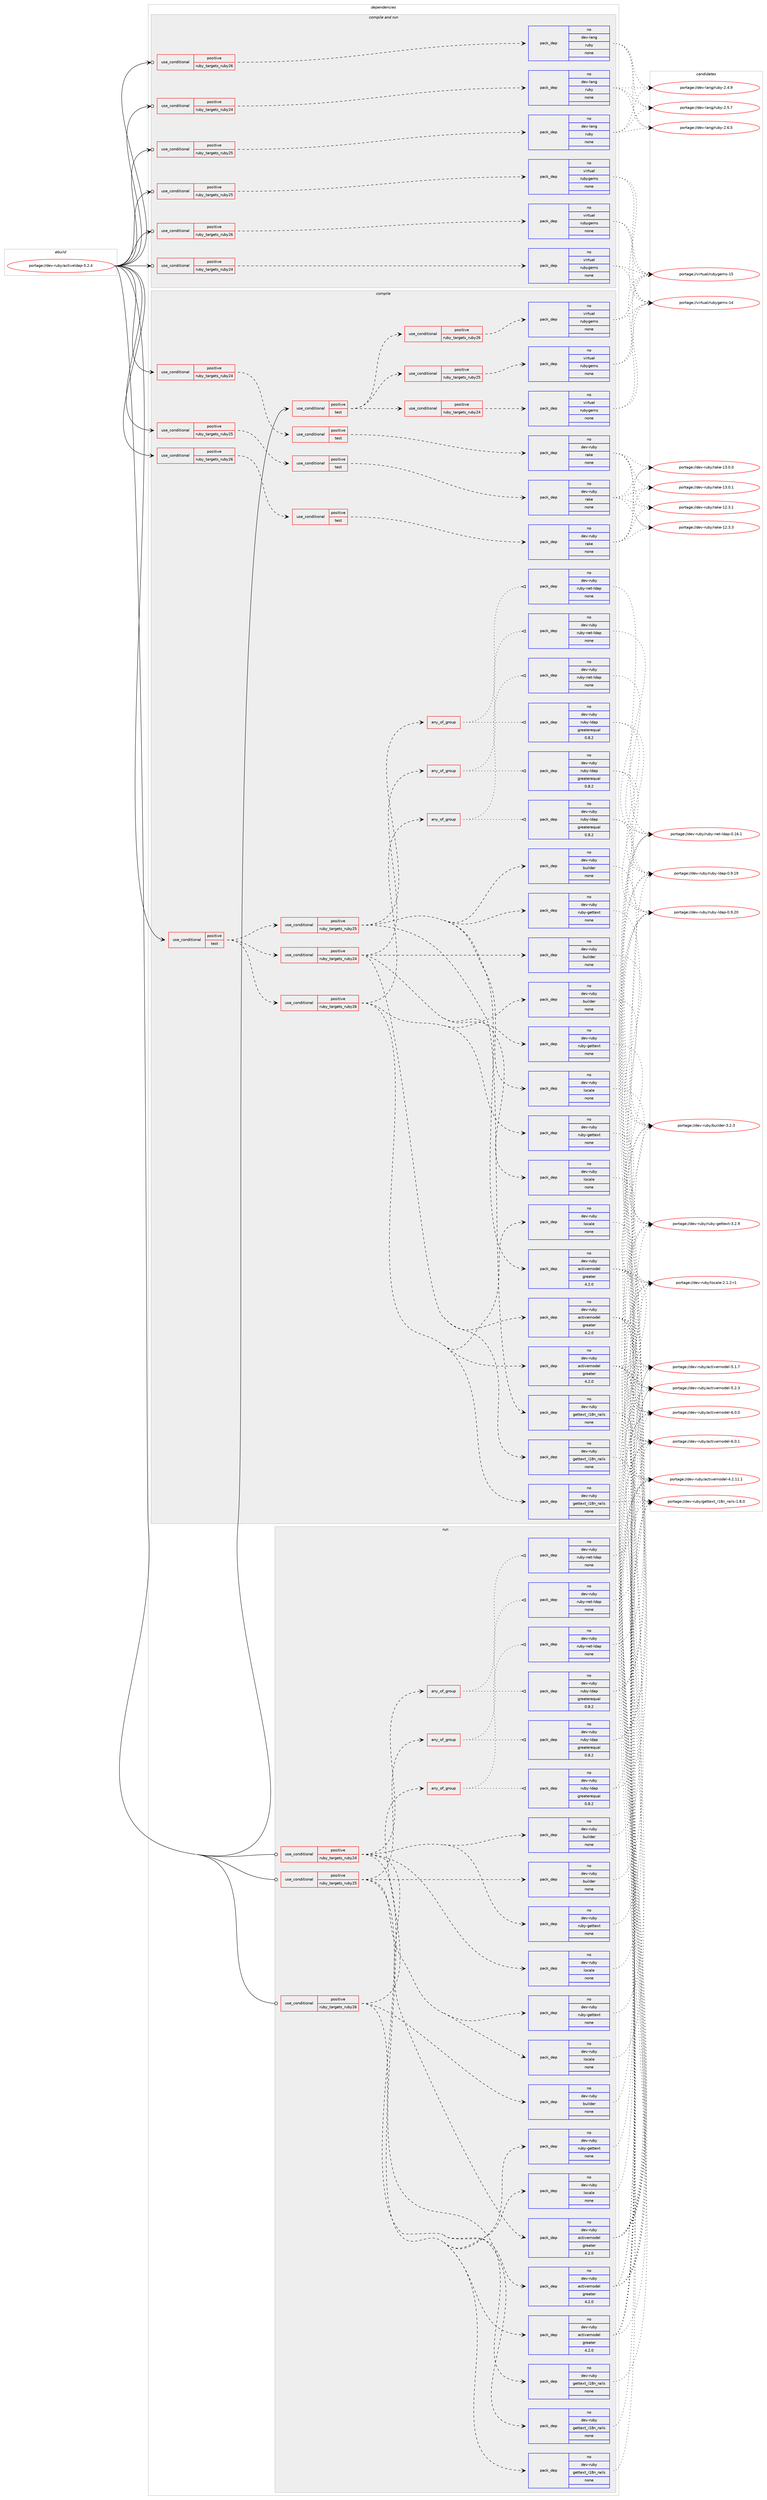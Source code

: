 digraph prolog {

# *************
# Graph options
# *************

newrank=true;
concentrate=true;
compound=true;
graph [rankdir=LR,fontname=Helvetica,fontsize=10,ranksep=1.5];#, ranksep=2.5, nodesep=0.2];
edge  [arrowhead=vee];
node  [fontname=Helvetica,fontsize=10];

# **********
# The ebuild
# **********

subgraph cluster_leftcol {
color=gray;
rank=same;
label=<<i>ebuild</i>>;
id [label="portage://dev-ruby/activeldap-5.2.4", color=red, width=4, href="../dev-ruby/activeldap-5.2.4.svg"];
}

# ****************
# The dependencies
# ****************

subgraph cluster_midcol {
color=gray;
label=<<i>dependencies</i>>;
subgraph cluster_compile {
fillcolor="#eeeeee";
style=filled;
label=<<i>compile</i>>;
subgraph cond46429 {
dependency209806 [label=<<TABLE BORDER="0" CELLBORDER="1" CELLSPACING="0" CELLPADDING="4"><TR><TD ROWSPAN="3" CELLPADDING="10">use_conditional</TD></TR><TR><TD>positive</TD></TR><TR><TD>ruby_targets_ruby24</TD></TR></TABLE>>, shape=none, color=red];
subgraph cond46430 {
dependency209807 [label=<<TABLE BORDER="0" CELLBORDER="1" CELLSPACING="0" CELLPADDING="4"><TR><TD ROWSPAN="3" CELLPADDING="10">use_conditional</TD></TR><TR><TD>positive</TD></TR><TR><TD>test</TD></TR></TABLE>>, shape=none, color=red];
subgraph pack159947 {
dependency209808 [label=<<TABLE BORDER="0" CELLBORDER="1" CELLSPACING="0" CELLPADDING="4" WIDTH="220"><TR><TD ROWSPAN="6" CELLPADDING="30">pack_dep</TD></TR><TR><TD WIDTH="110">no</TD></TR><TR><TD>dev-ruby</TD></TR><TR><TD>rake</TD></TR><TR><TD>none</TD></TR><TR><TD></TD></TR></TABLE>>, shape=none, color=blue];
}
dependency209807:e -> dependency209808:w [weight=20,style="dashed",arrowhead="vee"];
}
dependency209806:e -> dependency209807:w [weight=20,style="dashed",arrowhead="vee"];
}
id:e -> dependency209806:w [weight=20,style="solid",arrowhead="vee"];
subgraph cond46431 {
dependency209809 [label=<<TABLE BORDER="0" CELLBORDER="1" CELLSPACING="0" CELLPADDING="4"><TR><TD ROWSPAN="3" CELLPADDING="10">use_conditional</TD></TR><TR><TD>positive</TD></TR><TR><TD>ruby_targets_ruby25</TD></TR></TABLE>>, shape=none, color=red];
subgraph cond46432 {
dependency209810 [label=<<TABLE BORDER="0" CELLBORDER="1" CELLSPACING="0" CELLPADDING="4"><TR><TD ROWSPAN="3" CELLPADDING="10">use_conditional</TD></TR><TR><TD>positive</TD></TR><TR><TD>test</TD></TR></TABLE>>, shape=none, color=red];
subgraph pack159948 {
dependency209811 [label=<<TABLE BORDER="0" CELLBORDER="1" CELLSPACING="0" CELLPADDING="4" WIDTH="220"><TR><TD ROWSPAN="6" CELLPADDING="30">pack_dep</TD></TR><TR><TD WIDTH="110">no</TD></TR><TR><TD>dev-ruby</TD></TR><TR><TD>rake</TD></TR><TR><TD>none</TD></TR><TR><TD></TD></TR></TABLE>>, shape=none, color=blue];
}
dependency209810:e -> dependency209811:w [weight=20,style="dashed",arrowhead="vee"];
}
dependency209809:e -> dependency209810:w [weight=20,style="dashed",arrowhead="vee"];
}
id:e -> dependency209809:w [weight=20,style="solid",arrowhead="vee"];
subgraph cond46433 {
dependency209812 [label=<<TABLE BORDER="0" CELLBORDER="1" CELLSPACING="0" CELLPADDING="4"><TR><TD ROWSPAN="3" CELLPADDING="10">use_conditional</TD></TR><TR><TD>positive</TD></TR><TR><TD>ruby_targets_ruby26</TD></TR></TABLE>>, shape=none, color=red];
subgraph cond46434 {
dependency209813 [label=<<TABLE BORDER="0" CELLBORDER="1" CELLSPACING="0" CELLPADDING="4"><TR><TD ROWSPAN="3" CELLPADDING="10">use_conditional</TD></TR><TR><TD>positive</TD></TR><TR><TD>test</TD></TR></TABLE>>, shape=none, color=red];
subgraph pack159949 {
dependency209814 [label=<<TABLE BORDER="0" CELLBORDER="1" CELLSPACING="0" CELLPADDING="4" WIDTH="220"><TR><TD ROWSPAN="6" CELLPADDING="30">pack_dep</TD></TR><TR><TD WIDTH="110">no</TD></TR><TR><TD>dev-ruby</TD></TR><TR><TD>rake</TD></TR><TR><TD>none</TD></TR><TR><TD></TD></TR></TABLE>>, shape=none, color=blue];
}
dependency209813:e -> dependency209814:w [weight=20,style="dashed",arrowhead="vee"];
}
dependency209812:e -> dependency209813:w [weight=20,style="dashed",arrowhead="vee"];
}
id:e -> dependency209812:w [weight=20,style="solid",arrowhead="vee"];
subgraph cond46435 {
dependency209815 [label=<<TABLE BORDER="0" CELLBORDER="1" CELLSPACING="0" CELLPADDING="4"><TR><TD ROWSPAN="3" CELLPADDING="10">use_conditional</TD></TR><TR><TD>positive</TD></TR><TR><TD>test</TD></TR></TABLE>>, shape=none, color=red];
subgraph cond46436 {
dependency209816 [label=<<TABLE BORDER="0" CELLBORDER="1" CELLSPACING="0" CELLPADDING="4"><TR><TD ROWSPAN="3" CELLPADDING="10">use_conditional</TD></TR><TR><TD>positive</TD></TR><TR><TD>ruby_targets_ruby24</TD></TR></TABLE>>, shape=none, color=red];
subgraph pack159950 {
dependency209817 [label=<<TABLE BORDER="0" CELLBORDER="1" CELLSPACING="0" CELLPADDING="4" WIDTH="220"><TR><TD ROWSPAN="6" CELLPADDING="30">pack_dep</TD></TR><TR><TD WIDTH="110">no</TD></TR><TR><TD>dev-ruby</TD></TR><TR><TD>activemodel</TD></TR><TR><TD>greater</TD></TR><TR><TD>4.2.0</TD></TR></TABLE>>, shape=none, color=blue];
}
dependency209816:e -> dependency209817:w [weight=20,style="dashed",arrowhead="vee"];
subgraph pack159951 {
dependency209818 [label=<<TABLE BORDER="0" CELLBORDER="1" CELLSPACING="0" CELLPADDING="4" WIDTH="220"><TR><TD ROWSPAN="6" CELLPADDING="30">pack_dep</TD></TR><TR><TD WIDTH="110">no</TD></TR><TR><TD>dev-ruby</TD></TR><TR><TD>builder</TD></TR><TR><TD>none</TD></TR><TR><TD></TD></TR></TABLE>>, shape=none, color=blue];
}
dependency209816:e -> dependency209818:w [weight=20,style="dashed",arrowhead="vee"];
subgraph pack159952 {
dependency209819 [label=<<TABLE BORDER="0" CELLBORDER="1" CELLSPACING="0" CELLPADDING="4" WIDTH="220"><TR><TD ROWSPAN="6" CELLPADDING="30">pack_dep</TD></TR><TR><TD WIDTH="110">no</TD></TR><TR><TD>dev-ruby</TD></TR><TR><TD>locale</TD></TR><TR><TD>none</TD></TR><TR><TD></TD></TR></TABLE>>, shape=none, color=blue];
}
dependency209816:e -> dependency209819:w [weight=20,style="dashed",arrowhead="vee"];
subgraph pack159953 {
dependency209820 [label=<<TABLE BORDER="0" CELLBORDER="1" CELLSPACING="0" CELLPADDING="4" WIDTH="220"><TR><TD ROWSPAN="6" CELLPADDING="30">pack_dep</TD></TR><TR><TD WIDTH="110">no</TD></TR><TR><TD>dev-ruby</TD></TR><TR><TD>ruby-gettext</TD></TR><TR><TD>none</TD></TR><TR><TD></TD></TR></TABLE>>, shape=none, color=blue];
}
dependency209816:e -> dependency209820:w [weight=20,style="dashed",arrowhead="vee"];
subgraph pack159954 {
dependency209821 [label=<<TABLE BORDER="0" CELLBORDER="1" CELLSPACING="0" CELLPADDING="4" WIDTH="220"><TR><TD ROWSPAN="6" CELLPADDING="30">pack_dep</TD></TR><TR><TD WIDTH="110">no</TD></TR><TR><TD>dev-ruby</TD></TR><TR><TD>gettext_i18n_rails</TD></TR><TR><TD>none</TD></TR><TR><TD></TD></TR></TABLE>>, shape=none, color=blue];
}
dependency209816:e -> dependency209821:w [weight=20,style="dashed",arrowhead="vee"];
subgraph any3357 {
dependency209822 [label=<<TABLE BORDER="0" CELLBORDER="1" CELLSPACING="0" CELLPADDING="4"><TR><TD CELLPADDING="10">any_of_group</TD></TR></TABLE>>, shape=none, color=red];subgraph pack159955 {
dependency209823 [label=<<TABLE BORDER="0" CELLBORDER="1" CELLSPACING="0" CELLPADDING="4" WIDTH="220"><TR><TD ROWSPAN="6" CELLPADDING="30">pack_dep</TD></TR><TR><TD WIDTH="110">no</TD></TR><TR><TD>dev-ruby</TD></TR><TR><TD>ruby-net-ldap</TD></TR><TR><TD>none</TD></TR><TR><TD></TD></TR></TABLE>>, shape=none, color=blue];
}
dependency209822:e -> dependency209823:w [weight=20,style="dotted",arrowhead="oinv"];
subgraph pack159956 {
dependency209824 [label=<<TABLE BORDER="0" CELLBORDER="1" CELLSPACING="0" CELLPADDING="4" WIDTH="220"><TR><TD ROWSPAN="6" CELLPADDING="30">pack_dep</TD></TR><TR><TD WIDTH="110">no</TD></TR><TR><TD>dev-ruby</TD></TR><TR><TD>ruby-ldap</TD></TR><TR><TD>greaterequal</TD></TR><TR><TD>0.8.2</TD></TR></TABLE>>, shape=none, color=blue];
}
dependency209822:e -> dependency209824:w [weight=20,style="dotted",arrowhead="oinv"];
}
dependency209816:e -> dependency209822:w [weight=20,style="dashed",arrowhead="vee"];
}
dependency209815:e -> dependency209816:w [weight=20,style="dashed",arrowhead="vee"];
subgraph cond46437 {
dependency209825 [label=<<TABLE BORDER="0" CELLBORDER="1" CELLSPACING="0" CELLPADDING="4"><TR><TD ROWSPAN="3" CELLPADDING="10">use_conditional</TD></TR><TR><TD>positive</TD></TR><TR><TD>ruby_targets_ruby25</TD></TR></TABLE>>, shape=none, color=red];
subgraph pack159957 {
dependency209826 [label=<<TABLE BORDER="0" CELLBORDER="1" CELLSPACING="0" CELLPADDING="4" WIDTH="220"><TR><TD ROWSPAN="6" CELLPADDING="30">pack_dep</TD></TR><TR><TD WIDTH="110">no</TD></TR><TR><TD>dev-ruby</TD></TR><TR><TD>activemodel</TD></TR><TR><TD>greater</TD></TR><TR><TD>4.2.0</TD></TR></TABLE>>, shape=none, color=blue];
}
dependency209825:e -> dependency209826:w [weight=20,style="dashed",arrowhead="vee"];
subgraph pack159958 {
dependency209827 [label=<<TABLE BORDER="0" CELLBORDER="1" CELLSPACING="0" CELLPADDING="4" WIDTH="220"><TR><TD ROWSPAN="6" CELLPADDING="30">pack_dep</TD></TR><TR><TD WIDTH="110">no</TD></TR><TR><TD>dev-ruby</TD></TR><TR><TD>builder</TD></TR><TR><TD>none</TD></TR><TR><TD></TD></TR></TABLE>>, shape=none, color=blue];
}
dependency209825:e -> dependency209827:w [weight=20,style="dashed",arrowhead="vee"];
subgraph pack159959 {
dependency209828 [label=<<TABLE BORDER="0" CELLBORDER="1" CELLSPACING="0" CELLPADDING="4" WIDTH="220"><TR><TD ROWSPAN="6" CELLPADDING="30">pack_dep</TD></TR><TR><TD WIDTH="110">no</TD></TR><TR><TD>dev-ruby</TD></TR><TR><TD>locale</TD></TR><TR><TD>none</TD></TR><TR><TD></TD></TR></TABLE>>, shape=none, color=blue];
}
dependency209825:e -> dependency209828:w [weight=20,style="dashed",arrowhead="vee"];
subgraph pack159960 {
dependency209829 [label=<<TABLE BORDER="0" CELLBORDER="1" CELLSPACING="0" CELLPADDING="4" WIDTH="220"><TR><TD ROWSPAN="6" CELLPADDING="30">pack_dep</TD></TR><TR><TD WIDTH="110">no</TD></TR><TR><TD>dev-ruby</TD></TR><TR><TD>ruby-gettext</TD></TR><TR><TD>none</TD></TR><TR><TD></TD></TR></TABLE>>, shape=none, color=blue];
}
dependency209825:e -> dependency209829:w [weight=20,style="dashed",arrowhead="vee"];
subgraph pack159961 {
dependency209830 [label=<<TABLE BORDER="0" CELLBORDER="1" CELLSPACING="0" CELLPADDING="4" WIDTH="220"><TR><TD ROWSPAN="6" CELLPADDING="30">pack_dep</TD></TR><TR><TD WIDTH="110">no</TD></TR><TR><TD>dev-ruby</TD></TR><TR><TD>gettext_i18n_rails</TD></TR><TR><TD>none</TD></TR><TR><TD></TD></TR></TABLE>>, shape=none, color=blue];
}
dependency209825:e -> dependency209830:w [weight=20,style="dashed",arrowhead="vee"];
subgraph any3358 {
dependency209831 [label=<<TABLE BORDER="0" CELLBORDER="1" CELLSPACING="0" CELLPADDING="4"><TR><TD CELLPADDING="10">any_of_group</TD></TR></TABLE>>, shape=none, color=red];subgraph pack159962 {
dependency209832 [label=<<TABLE BORDER="0" CELLBORDER="1" CELLSPACING="0" CELLPADDING="4" WIDTH="220"><TR><TD ROWSPAN="6" CELLPADDING="30">pack_dep</TD></TR><TR><TD WIDTH="110">no</TD></TR><TR><TD>dev-ruby</TD></TR><TR><TD>ruby-net-ldap</TD></TR><TR><TD>none</TD></TR><TR><TD></TD></TR></TABLE>>, shape=none, color=blue];
}
dependency209831:e -> dependency209832:w [weight=20,style="dotted",arrowhead="oinv"];
subgraph pack159963 {
dependency209833 [label=<<TABLE BORDER="0" CELLBORDER="1" CELLSPACING="0" CELLPADDING="4" WIDTH="220"><TR><TD ROWSPAN="6" CELLPADDING="30">pack_dep</TD></TR><TR><TD WIDTH="110">no</TD></TR><TR><TD>dev-ruby</TD></TR><TR><TD>ruby-ldap</TD></TR><TR><TD>greaterequal</TD></TR><TR><TD>0.8.2</TD></TR></TABLE>>, shape=none, color=blue];
}
dependency209831:e -> dependency209833:w [weight=20,style="dotted",arrowhead="oinv"];
}
dependency209825:e -> dependency209831:w [weight=20,style="dashed",arrowhead="vee"];
}
dependency209815:e -> dependency209825:w [weight=20,style="dashed",arrowhead="vee"];
subgraph cond46438 {
dependency209834 [label=<<TABLE BORDER="0" CELLBORDER="1" CELLSPACING="0" CELLPADDING="4"><TR><TD ROWSPAN="3" CELLPADDING="10">use_conditional</TD></TR><TR><TD>positive</TD></TR><TR><TD>ruby_targets_ruby26</TD></TR></TABLE>>, shape=none, color=red];
subgraph pack159964 {
dependency209835 [label=<<TABLE BORDER="0" CELLBORDER="1" CELLSPACING="0" CELLPADDING="4" WIDTH="220"><TR><TD ROWSPAN="6" CELLPADDING="30">pack_dep</TD></TR><TR><TD WIDTH="110">no</TD></TR><TR><TD>dev-ruby</TD></TR><TR><TD>activemodel</TD></TR><TR><TD>greater</TD></TR><TR><TD>4.2.0</TD></TR></TABLE>>, shape=none, color=blue];
}
dependency209834:e -> dependency209835:w [weight=20,style="dashed",arrowhead="vee"];
subgraph pack159965 {
dependency209836 [label=<<TABLE BORDER="0" CELLBORDER="1" CELLSPACING="0" CELLPADDING="4" WIDTH="220"><TR><TD ROWSPAN="6" CELLPADDING="30">pack_dep</TD></TR><TR><TD WIDTH="110">no</TD></TR><TR><TD>dev-ruby</TD></TR><TR><TD>builder</TD></TR><TR><TD>none</TD></TR><TR><TD></TD></TR></TABLE>>, shape=none, color=blue];
}
dependency209834:e -> dependency209836:w [weight=20,style="dashed",arrowhead="vee"];
subgraph pack159966 {
dependency209837 [label=<<TABLE BORDER="0" CELLBORDER="1" CELLSPACING="0" CELLPADDING="4" WIDTH="220"><TR><TD ROWSPAN="6" CELLPADDING="30">pack_dep</TD></TR><TR><TD WIDTH="110">no</TD></TR><TR><TD>dev-ruby</TD></TR><TR><TD>locale</TD></TR><TR><TD>none</TD></TR><TR><TD></TD></TR></TABLE>>, shape=none, color=blue];
}
dependency209834:e -> dependency209837:w [weight=20,style="dashed",arrowhead="vee"];
subgraph pack159967 {
dependency209838 [label=<<TABLE BORDER="0" CELLBORDER="1" CELLSPACING="0" CELLPADDING="4" WIDTH="220"><TR><TD ROWSPAN="6" CELLPADDING="30">pack_dep</TD></TR><TR><TD WIDTH="110">no</TD></TR><TR><TD>dev-ruby</TD></TR><TR><TD>ruby-gettext</TD></TR><TR><TD>none</TD></TR><TR><TD></TD></TR></TABLE>>, shape=none, color=blue];
}
dependency209834:e -> dependency209838:w [weight=20,style="dashed",arrowhead="vee"];
subgraph pack159968 {
dependency209839 [label=<<TABLE BORDER="0" CELLBORDER="1" CELLSPACING="0" CELLPADDING="4" WIDTH="220"><TR><TD ROWSPAN="6" CELLPADDING="30">pack_dep</TD></TR><TR><TD WIDTH="110">no</TD></TR><TR><TD>dev-ruby</TD></TR><TR><TD>gettext_i18n_rails</TD></TR><TR><TD>none</TD></TR><TR><TD></TD></TR></TABLE>>, shape=none, color=blue];
}
dependency209834:e -> dependency209839:w [weight=20,style="dashed",arrowhead="vee"];
subgraph any3359 {
dependency209840 [label=<<TABLE BORDER="0" CELLBORDER="1" CELLSPACING="0" CELLPADDING="4"><TR><TD CELLPADDING="10">any_of_group</TD></TR></TABLE>>, shape=none, color=red];subgraph pack159969 {
dependency209841 [label=<<TABLE BORDER="0" CELLBORDER="1" CELLSPACING="0" CELLPADDING="4" WIDTH="220"><TR><TD ROWSPAN="6" CELLPADDING="30">pack_dep</TD></TR><TR><TD WIDTH="110">no</TD></TR><TR><TD>dev-ruby</TD></TR><TR><TD>ruby-net-ldap</TD></TR><TR><TD>none</TD></TR><TR><TD></TD></TR></TABLE>>, shape=none, color=blue];
}
dependency209840:e -> dependency209841:w [weight=20,style="dotted",arrowhead="oinv"];
subgraph pack159970 {
dependency209842 [label=<<TABLE BORDER="0" CELLBORDER="1" CELLSPACING="0" CELLPADDING="4" WIDTH="220"><TR><TD ROWSPAN="6" CELLPADDING="30">pack_dep</TD></TR><TR><TD WIDTH="110">no</TD></TR><TR><TD>dev-ruby</TD></TR><TR><TD>ruby-ldap</TD></TR><TR><TD>greaterequal</TD></TR><TR><TD>0.8.2</TD></TR></TABLE>>, shape=none, color=blue];
}
dependency209840:e -> dependency209842:w [weight=20,style="dotted",arrowhead="oinv"];
}
dependency209834:e -> dependency209840:w [weight=20,style="dashed",arrowhead="vee"];
}
dependency209815:e -> dependency209834:w [weight=20,style="dashed",arrowhead="vee"];
}
id:e -> dependency209815:w [weight=20,style="solid",arrowhead="vee"];
subgraph cond46439 {
dependency209843 [label=<<TABLE BORDER="0" CELLBORDER="1" CELLSPACING="0" CELLPADDING="4"><TR><TD ROWSPAN="3" CELLPADDING="10">use_conditional</TD></TR><TR><TD>positive</TD></TR><TR><TD>test</TD></TR></TABLE>>, shape=none, color=red];
subgraph cond46440 {
dependency209844 [label=<<TABLE BORDER="0" CELLBORDER="1" CELLSPACING="0" CELLPADDING="4"><TR><TD ROWSPAN="3" CELLPADDING="10">use_conditional</TD></TR><TR><TD>positive</TD></TR><TR><TD>ruby_targets_ruby24</TD></TR></TABLE>>, shape=none, color=red];
subgraph pack159971 {
dependency209845 [label=<<TABLE BORDER="0" CELLBORDER="1" CELLSPACING="0" CELLPADDING="4" WIDTH="220"><TR><TD ROWSPAN="6" CELLPADDING="30">pack_dep</TD></TR><TR><TD WIDTH="110">no</TD></TR><TR><TD>virtual</TD></TR><TR><TD>rubygems</TD></TR><TR><TD>none</TD></TR><TR><TD></TD></TR></TABLE>>, shape=none, color=blue];
}
dependency209844:e -> dependency209845:w [weight=20,style="dashed",arrowhead="vee"];
}
dependency209843:e -> dependency209844:w [weight=20,style="dashed",arrowhead="vee"];
subgraph cond46441 {
dependency209846 [label=<<TABLE BORDER="0" CELLBORDER="1" CELLSPACING="0" CELLPADDING="4"><TR><TD ROWSPAN="3" CELLPADDING="10">use_conditional</TD></TR><TR><TD>positive</TD></TR><TR><TD>ruby_targets_ruby25</TD></TR></TABLE>>, shape=none, color=red];
subgraph pack159972 {
dependency209847 [label=<<TABLE BORDER="0" CELLBORDER="1" CELLSPACING="0" CELLPADDING="4" WIDTH="220"><TR><TD ROWSPAN="6" CELLPADDING="30">pack_dep</TD></TR><TR><TD WIDTH="110">no</TD></TR><TR><TD>virtual</TD></TR><TR><TD>rubygems</TD></TR><TR><TD>none</TD></TR><TR><TD></TD></TR></TABLE>>, shape=none, color=blue];
}
dependency209846:e -> dependency209847:w [weight=20,style="dashed",arrowhead="vee"];
}
dependency209843:e -> dependency209846:w [weight=20,style="dashed",arrowhead="vee"];
subgraph cond46442 {
dependency209848 [label=<<TABLE BORDER="0" CELLBORDER="1" CELLSPACING="0" CELLPADDING="4"><TR><TD ROWSPAN="3" CELLPADDING="10">use_conditional</TD></TR><TR><TD>positive</TD></TR><TR><TD>ruby_targets_ruby26</TD></TR></TABLE>>, shape=none, color=red];
subgraph pack159973 {
dependency209849 [label=<<TABLE BORDER="0" CELLBORDER="1" CELLSPACING="0" CELLPADDING="4" WIDTH="220"><TR><TD ROWSPAN="6" CELLPADDING="30">pack_dep</TD></TR><TR><TD WIDTH="110">no</TD></TR><TR><TD>virtual</TD></TR><TR><TD>rubygems</TD></TR><TR><TD>none</TD></TR><TR><TD></TD></TR></TABLE>>, shape=none, color=blue];
}
dependency209848:e -> dependency209849:w [weight=20,style="dashed",arrowhead="vee"];
}
dependency209843:e -> dependency209848:w [weight=20,style="dashed",arrowhead="vee"];
}
id:e -> dependency209843:w [weight=20,style="solid",arrowhead="vee"];
}
subgraph cluster_compileandrun {
fillcolor="#eeeeee";
style=filled;
label=<<i>compile and run</i>>;
subgraph cond46443 {
dependency209850 [label=<<TABLE BORDER="0" CELLBORDER="1" CELLSPACING="0" CELLPADDING="4"><TR><TD ROWSPAN="3" CELLPADDING="10">use_conditional</TD></TR><TR><TD>positive</TD></TR><TR><TD>ruby_targets_ruby24</TD></TR></TABLE>>, shape=none, color=red];
subgraph pack159974 {
dependency209851 [label=<<TABLE BORDER="0" CELLBORDER="1" CELLSPACING="0" CELLPADDING="4" WIDTH="220"><TR><TD ROWSPAN="6" CELLPADDING="30">pack_dep</TD></TR><TR><TD WIDTH="110">no</TD></TR><TR><TD>dev-lang</TD></TR><TR><TD>ruby</TD></TR><TR><TD>none</TD></TR><TR><TD></TD></TR></TABLE>>, shape=none, color=blue];
}
dependency209850:e -> dependency209851:w [weight=20,style="dashed",arrowhead="vee"];
}
id:e -> dependency209850:w [weight=20,style="solid",arrowhead="odotvee"];
subgraph cond46444 {
dependency209852 [label=<<TABLE BORDER="0" CELLBORDER="1" CELLSPACING="0" CELLPADDING="4"><TR><TD ROWSPAN="3" CELLPADDING="10">use_conditional</TD></TR><TR><TD>positive</TD></TR><TR><TD>ruby_targets_ruby24</TD></TR></TABLE>>, shape=none, color=red];
subgraph pack159975 {
dependency209853 [label=<<TABLE BORDER="0" CELLBORDER="1" CELLSPACING="0" CELLPADDING="4" WIDTH="220"><TR><TD ROWSPAN="6" CELLPADDING="30">pack_dep</TD></TR><TR><TD WIDTH="110">no</TD></TR><TR><TD>virtual</TD></TR><TR><TD>rubygems</TD></TR><TR><TD>none</TD></TR><TR><TD></TD></TR></TABLE>>, shape=none, color=blue];
}
dependency209852:e -> dependency209853:w [weight=20,style="dashed",arrowhead="vee"];
}
id:e -> dependency209852:w [weight=20,style="solid",arrowhead="odotvee"];
subgraph cond46445 {
dependency209854 [label=<<TABLE BORDER="0" CELLBORDER="1" CELLSPACING="0" CELLPADDING="4"><TR><TD ROWSPAN="3" CELLPADDING="10">use_conditional</TD></TR><TR><TD>positive</TD></TR><TR><TD>ruby_targets_ruby25</TD></TR></TABLE>>, shape=none, color=red];
subgraph pack159976 {
dependency209855 [label=<<TABLE BORDER="0" CELLBORDER="1" CELLSPACING="0" CELLPADDING="4" WIDTH="220"><TR><TD ROWSPAN="6" CELLPADDING="30">pack_dep</TD></TR><TR><TD WIDTH="110">no</TD></TR><TR><TD>dev-lang</TD></TR><TR><TD>ruby</TD></TR><TR><TD>none</TD></TR><TR><TD></TD></TR></TABLE>>, shape=none, color=blue];
}
dependency209854:e -> dependency209855:w [weight=20,style="dashed",arrowhead="vee"];
}
id:e -> dependency209854:w [weight=20,style="solid",arrowhead="odotvee"];
subgraph cond46446 {
dependency209856 [label=<<TABLE BORDER="0" CELLBORDER="1" CELLSPACING="0" CELLPADDING="4"><TR><TD ROWSPAN="3" CELLPADDING="10">use_conditional</TD></TR><TR><TD>positive</TD></TR><TR><TD>ruby_targets_ruby25</TD></TR></TABLE>>, shape=none, color=red];
subgraph pack159977 {
dependency209857 [label=<<TABLE BORDER="0" CELLBORDER="1" CELLSPACING="0" CELLPADDING="4" WIDTH="220"><TR><TD ROWSPAN="6" CELLPADDING="30">pack_dep</TD></TR><TR><TD WIDTH="110">no</TD></TR><TR><TD>virtual</TD></TR><TR><TD>rubygems</TD></TR><TR><TD>none</TD></TR><TR><TD></TD></TR></TABLE>>, shape=none, color=blue];
}
dependency209856:e -> dependency209857:w [weight=20,style="dashed",arrowhead="vee"];
}
id:e -> dependency209856:w [weight=20,style="solid",arrowhead="odotvee"];
subgraph cond46447 {
dependency209858 [label=<<TABLE BORDER="0" CELLBORDER="1" CELLSPACING="0" CELLPADDING="4"><TR><TD ROWSPAN="3" CELLPADDING="10">use_conditional</TD></TR><TR><TD>positive</TD></TR><TR><TD>ruby_targets_ruby26</TD></TR></TABLE>>, shape=none, color=red];
subgraph pack159978 {
dependency209859 [label=<<TABLE BORDER="0" CELLBORDER="1" CELLSPACING="0" CELLPADDING="4" WIDTH="220"><TR><TD ROWSPAN="6" CELLPADDING="30">pack_dep</TD></TR><TR><TD WIDTH="110">no</TD></TR><TR><TD>dev-lang</TD></TR><TR><TD>ruby</TD></TR><TR><TD>none</TD></TR><TR><TD></TD></TR></TABLE>>, shape=none, color=blue];
}
dependency209858:e -> dependency209859:w [weight=20,style="dashed",arrowhead="vee"];
}
id:e -> dependency209858:w [weight=20,style="solid",arrowhead="odotvee"];
subgraph cond46448 {
dependency209860 [label=<<TABLE BORDER="0" CELLBORDER="1" CELLSPACING="0" CELLPADDING="4"><TR><TD ROWSPAN="3" CELLPADDING="10">use_conditional</TD></TR><TR><TD>positive</TD></TR><TR><TD>ruby_targets_ruby26</TD></TR></TABLE>>, shape=none, color=red];
subgraph pack159979 {
dependency209861 [label=<<TABLE BORDER="0" CELLBORDER="1" CELLSPACING="0" CELLPADDING="4" WIDTH="220"><TR><TD ROWSPAN="6" CELLPADDING="30">pack_dep</TD></TR><TR><TD WIDTH="110">no</TD></TR><TR><TD>virtual</TD></TR><TR><TD>rubygems</TD></TR><TR><TD>none</TD></TR><TR><TD></TD></TR></TABLE>>, shape=none, color=blue];
}
dependency209860:e -> dependency209861:w [weight=20,style="dashed",arrowhead="vee"];
}
id:e -> dependency209860:w [weight=20,style="solid",arrowhead="odotvee"];
}
subgraph cluster_run {
fillcolor="#eeeeee";
style=filled;
label=<<i>run</i>>;
subgraph cond46449 {
dependency209862 [label=<<TABLE BORDER="0" CELLBORDER="1" CELLSPACING="0" CELLPADDING="4"><TR><TD ROWSPAN="3" CELLPADDING="10">use_conditional</TD></TR><TR><TD>positive</TD></TR><TR><TD>ruby_targets_ruby24</TD></TR></TABLE>>, shape=none, color=red];
subgraph pack159980 {
dependency209863 [label=<<TABLE BORDER="0" CELLBORDER="1" CELLSPACING="0" CELLPADDING="4" WIDTH="220"><TR><TD ROWSPAN="6" CELLPADDING="30">pack_dep</TD></TR><TR><TD WIDTH="110">no</TD></TR><TR><TD>dev-ruby</TD></TR><TR><TD>activemodel</TD></TR><TR><TD>greater</TD></TR><TR><TD>4.2.0</TD></TR></TABLE>>, shape=none, color=blue];
}
dependency209862:e -> dependency209863:w [weight=20,style="dashed",arrowhead="vee"];
subgraph pack159981 {
dependency209864 [label=<<TABLE BORDER="0" CELLBORDER="1" CELLSPACING="0" CELLPADDING="4" WIDTH="220"><TR><TD ROWSPAN="6" CELLPADDING="30">pack_dep</TD></TR><TR><TD WIDTH="110">no</TD></TR><TR><TD>dev-ruby</TD></TR><TR><TD>builder</TD></TR><TR><TD>none</TD></TR><TR><TD></TD></TR></TABLE>>, shape=none, color=blue];
}
dependency209862:e -> dependency209864:w [weight=20,style="dashed",arrowhead="vee"];
subgraph pack159982 {
dependency209865 [label=<<TABLE BORDER="0" CELLBORDER="1" CELLSPACING="0" CELLPADDING="4" WIDTH="220"><TR><TD ROWSPAN="6" CELLPADDING="30">pack_dep</TD></TR><TR><TD WIDTH="110">no</TD></TR><TR><TD>dev-ruby</TD></TR><TR><TD>locale</TD></TR><TR><TD>none</TD></TR><TR><TD></TD></TR></TABLE>>, shape=none, color=blue];
}
dependency209862:e -> dependency209865:w [weight=20,style="dashed",arrowhead="vee"];
subgraph pack159983 {
dependency209866 [label=<<TABLE BORDER="0" CELLBORDER="1" CELLSPACING="0" CELLPADDING="4" WIDTH="220"><TR><TD ROWSPAN="6" CELLPADDING="30">pack_dep</TD></TR><TR><TD WIDTH="110">no</TD></TR><TR><TD>dev-ruby</TD></TR><TR><TD>ruby-gettext</TD></TR><TR><TD>none</TD></TR><TR><TD></TD></TR></TABLE>>, shape=none, color=blue];
}
dependency209862:e -> dependency209866:w [weight=20,style="dashed",arrowhead="vee"];
subgraph pack159984 {
dependency209867 [label=<<TABLE BORDER="0" CELLBORDER="1" CELLSPACING="0" CELLPADDING="4" WIDTH="220"><TR><TD ROWSPAN="6" CELLPADDING="30">pack_dep</TD></TR><TR><TD WIDTH="110">no</TD></TR><TR><TD>dev-ruby</TD></TR><TR><TD>gettext_i18n_rails</TD></TR><TR><TD>none</TD></TR><TR><TD></TD></TR></TABLE>>, shape=none, color=blue];
}
dependency209862:e -> dependency209867:w [weight=20,style="dashed",arrowhead="vee"];
subgraph any3360 {
dependency209868 [label=<<TABLE BORDER="0" CELLBORDER="1" CELLSPACING="0" CELLPADDING="4"><TR><TD CELLPADDING="10">any_of_group</TD></TR></TABLE>>, shape=none, color=red];subgraph pack159985 {
dependency209869 [label=<<TABLE BORDER="0" CELLBORDER="1" CELLSPACING="0" CELLPADDING="4" WIDTH="220"><TR><TD ROWSPAN="6" CELLPADDING="30">pack_dep</TD></TR><TR><TD WIDTH="110">no</TD></TR><TR><TD>dev-ruby</TD></TR><TR><TD>ruby-net-ldap</TD></TR><TR><TD>none</TD></TR><TR><TD></TD></TR></TABLE>>, shape=none, color=blue];
}
dependency209868:e -> dependency209869:w [weight=20,style="dotted",arrowhead="oinv"];
subgraph pack159986 {
dependency209870 [label=<<TABLE BORDER="0" CELLBORDER="1" CELLSPACING="0" CELLPADDING="4" WIDTH="220"><TR><TD ROWSPAN="6" CELLPADDING="30">pack_dep</TD></TR><TR><TD WIDTH="110">no</TD></TR><TR><TD>dev-ruby</TD></TR><TR><TD>ruby-ldap</TD></TR><TR><TD>greaterequal</TD></TR><TR><TD>0.8.2</TD></TR></TABLE>>, shape=none, color=blue];
}
dependency209868:e -> dependency209870:w [weight=20,style="dotted",arrowhead="oinv"];
}
dependency209862:e -> dependency209868:w [weight=20,style="dashed",arrowhead="vee"];
}
id:e -> dependency209862:w [weight=20,style="solid",arrowhead="odot"];
subgraph cond46450 {
dependency209871 [label=<<TABLE BORDER="0" CELLBORDER="1" CELLSPACING="0" CELLPADDING="4"><TR><TD ROWSPAN="3" CELLPADDING="10">use_conditional</TD></TR><TR><TD>positive</TD></TR><TR><TD>ruby_targets_ruby25</TD></TR></TABLE>>, shape=none, color=red];
subgraph pack159987 {
dependency209872 [label=<<TABLE BORDER="0" CELLBORDER="1" CELLSPACING="0" CELLPADDING="4" WIDTH="220"><TR><TD ROWSPAN="6" CELLPADDING="30">pack_dep</TD></TR><TR><TD WIDTH="110">no</TD></TR><TR><TD>dev-ruby</TD></TR><TR><TD>activemodel</TD></TR><TR><TD>greater</TD></TR><TR><TD>4.2.0</TD></TR></TABLE>>, shape=none, color=blue];
}
dependency209871:e -> dependency209872:w [weight=20,style="dashed",arrowhead="vee"];
subgraph pack159988 {
dependency209873 [label=<<TABLE BORDER="0" CELLBORDER="1" CELLSPACING="0" CELLPADDING="4" WIDTH="220"><TR><TD ROWSPAN="6" CELLPADDING="30">pack_dep</TD></TR><TR><TD WIDTH="110">no</TD></TR><TR><TD>dev-ruby</TD></TR><TR><TD>builder</TD></TR><TR><TD>none</TD></TR><TR><TD></TD></TR></TABLE>>, shape=none, color=blue];
}
dependency209871:e -> dependency209873:w [weight=20,style="dashed",arrowhead="vee"];
subgraph pack159989 {
dependency209874 [label=<<TABLE BORDER="0" CELLBORDER="1" CELLSPACING="0" CELLPADDING="4" WIDTH="220"><TR><TD ROWSPAN="6" CELLPADDING="30">pack_dep</TD></TR><TR><TD WIDTH="110">no</TD></TR><TR><TD>dev-ruby</TD></TR><TR><TD>locale</TD></TR><TR><TD>none</TD></TR><TR><TD></TD></TR></TABLE>>, shape=none, color=blue];
}
dependency209871:e -> dependency209874:w [weight=20,style="dashed",arrowhead="vee"];
subgraph pack159990 {
dependency209875 [label=<<TABLE BORDER="0" CELLBORDER="1" CELLSPACING="0" CELLPADDING="4" WIDTH="220"><TR><TD ROWSPAN="6" CELLPADDING="30">pack_dep</TD></TR><TR><TD WIDTH="110">no</TD></TR><TR><TD>dev-ruby</TD></TR><TR><TD>ruby-gettext</TD></TR><TR><TD>none</TD></TR><TR><TD></TD></TR></TABLE>>, shape=none, color=blue];
}
dependency209871:e -> dependency209875:w [weight=20,style="dashed",arrowhead="vee"];
subgraph pack159991 {
dependency209876 [label=<<TABLE BORDER="0" CELLBORDER="1" CELLSPACING="0" CELLPADDING="4" WIDTH="220"><TR><TD ROWSPAN="6" CELLPADDING="30">pack_dep</TD></TR><TR><TD WIDTH="110">no</TD></TR><TR><TD>dev-ruby</TD></TR><TR><TD>gettext_i18n_rails</TD></TR><TR><TD>none</TD></TR><TR><TD></TD></TR></TABLE>>, shape=none, color=blue];
}
dependency209871:e -> dependency209876:w [weight=20,style="dashed",arrowhead="vee"];
subgraph any3361 {
dependency209877 [label=<<TABLE BORDER="0" CELLBORDER="1" CELLSPACING="0" CELLPADDING="4"><TR><TD CELLPADDING="10">any_of_group</TD></TR></TABLE>>, shape=none, color=red];subgraph pack159992 {
dependency209878 [label=<<TABLE BORDER="0" CELLBORDER="1" CELLSPACING="0" CELLPADDING="4" WIDTH="220"><TR><TD ROWSPAN="6" CELLPADDING="30">pack_dep</TD></TR><TR><TD WIDTH="110">no</TD></TR><TR><TD>dev-ruby</TD></TR><TR><TD>ruby-net-ldap</TD></TR><TR><TD>none</TD></TR><TR><TD></TD></TR></TABLE>>, shape=none, color=blue];
}
dependency209877:e -> dependency209878:w [weight=20,style="dotted",arrowhead="oinv"];
subgraph pack159993 {
dependency209879 [label=<<TABLE BORDER="0" CELLBORDER="1" CELLSPACING="0" CELLPADDING="4" WIDTH="220"><TR><TD ROWSPAN="6" CELLPADDING="30">pack_dep</TD></TR><TR><TD WIDTH="110">no</TD></TR><TR><TD>dev-ruby</TD></TR><TR><TD>ruby-ldap</TD></TR><TR><TD>greaterequal</TD></TR><TR><TD>0.8.2</TD></TR></TABLE>>, shape=none, color=blue];
}
dependency209877:e -> dependency209879:w [weight=20,style="dotted",arrowhead="oinv"];
}
dependency209871:e -> dependency209877:w [weight=20,style="dashed",arrowhead="vee"];
}
id:e -> dependency209871:w [weight=20,style="solid",arrowhead="odot"];
subgraph cond46451 {
dependency209880 [label=<<TABLE BORDER="0" CELLBORDER="1" CELLSPACING="0" CELLPADDING="4"><TR><TD ROWSPAN="3" CELLPADDING="10">use_conditional</TD></TR><TR><TD>positive</TD></TR><TR><TD>ruby_targets_ruby26</TD></TR></TABLE>>, shape=none, color=red];
subgraph pack159994 {
dependency209881 [label=<<TABLE BORDER="0" CELLBORDER="1" CELLSPACING="0" CELLPADDING="4" WIDTH="220"><TR><TD ROWSPAN="6" CELLPADDING="30">pack_dep</TD></TR><TR><TD WIDTH="110">no</TD></TR><TR><TD>dev-ruby</TD></TR><TR><TD>activemodel</TD></TR><TR><TD>greater</TD></TR><TR><TD>4.2.0</TD></TR></TABLE>>, shape=none, color=blue];
}
dependency209880:e -> dependency209881:w [weight=20,style="dashed",arrowhead="vee"];
subgraph pack159995 {
dependency209882 [label=<<TABLE BORDER="0" CELLBORDER="1" CELLSPACING="0" CELLPADDING="4" WIDTH="220"><TR><TD ROWSPAN="6" CELLPADDING="30">pack_dep</TD></TR><TR><TD WIDTH="110">no</TD></TR><TR><TD>dev-ruby</TD></TR><TR><TD>builder</TD></TR><TR><TD>none</TD></TR><TR><TD></TD></TR></TABLE>>, shape=none, color=blue];
}
dependency209880:e -> dependency209882:w [weight=20,style="dashed",arrowhead="vee"];
subgraph pack159996 {
dependency209883 [label=<<TABLE BORDER="0" CELLBORDER="1" CELLSPACING="0" CELLPADDING="4" WIDTH="220"><TR><TD ROWSPAN="6" CELLPADDING="30">pack_dep</TD></TR><TR><TD WIDTH="110">no</TD></TR><TR><TD>dev-ruby</TD></TR><TR><TD>locale</TD></TR><TR><TD>none</TD></TR><TR><TD></TD></TR></TABLE>>, shape=none, color=blue];
}
dependency209880:e -> dependency209883:w [weight=20,style="dashed",arrowhead="vee"];
subgraph pack159997 {
dependency209884 [label=<<TABLE BORDER="0" CELLBORDER="1" CELLSPACING="0" CELLPADDING="4" WIDTH="220"><TR><TD ROWSPAN="6" CELLPADDING="30">pack_dep</TD></TR><TR><TD WIDTH="110">no</TD></TR><TR><TD>dev-ruby</TD></TR><TR><TD>ruby-gettext</TD></TR><TR><TD>none</TD></TR><TR><TD></TD></TR></TABLE>>, shape=none, color=blue];
}
dependency209880:e -> dependency209884:w [weight=20,style="dashed",arrowhead="vee"];
subgraph pack159998 {
dependency209885 [label=<<TABLE BORDER="0" CELLBORDER="1" CELLSPACING="0" CELLPADDING="4" WIDTH="220"><TR><TD ROWSPAN="6" CELLPADDING="30">pack_dep</TD></TR><TR><TD WIDTH="110">no</TD></TR><TR><TD>dev-ruby</TD></TR><TR><TD>gettext_i18n_rails</TD></TR><TR><TD>none</TD></TR><TR><TD></TD></TR></TABLE>>, shape=none, color=blue];
}
dependency209880:e -> dependency209885:w [weight=20,style="dashed",arrowhead="vee"];
subgraph any3362 {
dependency209886 [label=<<TABLE BORDER="0" CELLBORDER="1" CELLSPACING="0" CELLPADDING="4"><TR><TD CELLPADDING="10">any_of_group</TD></TR></TABLE>>, shape=none, color=red];subgraph pack159999 {
dependency209887 [label=<<TABLE BORDER="0" CELLBORDER="1" CELLSPACING="0" CELLPADDING="4" WIDTH="220"><TR><TD ROWSPAN="6" CELLPADDING="30">pack_dep</TD></TR><TR><TD WIDTH="110">no</TD></TR><TR><TD>dev-ruby</TD></TR><TR><TD>ruby-net-ldap</TD></TR><TR><TD>none</TD></TR><TR><TD></TD></TR></TABLE>>, shape=none, color=blue];
}
dependency209886:e -> dependency209887:w [weight=20,style="dotted",arrowhead="oinv"];
subgraph pack160000 {
dependency209888 [label=<<TABLE BORDER="0" CELLBORDER="1" CELLSPACING="0" CELLPADDING="4" WIDTH="220"><TR><TD ROWSPAN="6" CELLPADDING="30">pack_dep</TD></TR><TR><TD WIDTH="110">no</TD></TR><TR><TD>dev-ruby</TD></TR><TR><TD>ruby-ldap</TD></TR><TR><TD>greaterequal</TD></TR><TR><TD>0.8.2</TD></TR></TABLE>>, shape=none, color=blue];
}
dependency209886:e -> dependency209888:w [weight=20,style="dotted",arrowhead="oinv"];
}
dependency209880:e -> dependency209886:w [weight=20,style="dashed",arrowhead="vee"];
}
id:e -> dependency209880:w [weight=20,style="solid",arrowhead="odot"];
}
}

# **************
# The candidates
# **************

subgraph cluster_choices {
rank=same;
color=gray;
label=<<i>candidates</i>>;

subgraph choice159947 {
color=black;
nodesep=1;
choiceportage1001011184511411798121471149710710145495046514649 [label="portage://dev-ruby/rake-12.3.1", color=red, width=4,href="../dev-ruby/rake-12.3.1.svg"];
choiceportage1001011184511411798121471149710710145495046514651 [label="portage://dev-ruby/rake-12.3.3", color=red, width=4,href="../dev-ruby/rake-12.3.3.svg"];
choiceportage1001011184511411798121471149710710145495146484648 [label="portage://dev-ruby/rake-13.0.0", color=red, width=4,href="../dev-ruby/rake-13.0.0.svg"];
choiceportage1001011184511411798121471149710710145495146484649 [label="portage://dev-ruby/rake-13.0.1", color=red, width=4,href="../dev-ruby/rake-13.0.1.svg"];
dependency209808:e -> choiceportage1001011184511411798121471149710710145495046514649:w [style=dotted,weight="100"];
dependency209808:e -> choiceportage1001011184511411798121471149710710145495046514651:w [style=dotted,weight="100"];
dependency209808:e -> choiceportage1001011184511411798121471149710710145495146484648:w [style=dotted,weight="100"];
dependency209808:e -> choiceportage1001011184511411798121471149710710145495146484649:w [style=dotted,weight="100"];
}
subgraph choice159948 {
color=black;
nodesep=1;
choiceportage1001011184511411798121471149710710145495046514649 [label="portage://dev-ruby/rake-12.3.1", color=red, width=4,href="../dev-ruby/rake-12.3.1.svg"];
choiceportage1001011184511411798121471149710710145495046514651 [label="portage://dev-ruby/rake-12.3.3", color=red, width=4,href="../dev-ruby/rake-12.3.3.svg"];
choiceportage1001011184511411798121471149710710145495146484648 [label="portage://dev-ruby/rake-13.0.0", color=red, width=4,href="../dev-ruby/rake-13.0.0.svg"];
choiceportage1001011184511411798121471149710710145495146484649 [label="portage://dev-ruby/rake-13.0.1", color=red, width=4,href="../dev-ruby/rake-13.0.1.svg"];
dependency209811:e -> choiceportage1001011184511411798121471149710710145495046514649:w [style=dotted,weight="100"];
dependency209811:e -> choiceportage1001011184511411798121471149710710145495046514651:w [style=dotted,weight="100"];
dependency209811:e -> choiceportage1001011184511411798121471149710710145495146484648:w [style=dotted,weight="100"];
dependency209811:e -> choiceportage1001011184511411798121471149710710145495146484649:w [style=dotted,weight="100"];
}
subgraph choice159949 {
color=black;
nodesep=1;
choiceportage1001011184511411798121471149710710145495046514649 [label="portage://dev-ruby/rake-12.3.1", color=red, width=4,href="../dev-ruby/rake-12.3.1.svg"];
choiceportage1001011184511411798121471149710710145495046514651 [label="portage://dev-ruby/rake-12.3.3", color=red, width=4,href="../dev-ruby/rake-12.3.3.svg"];
choiceportage1001011184511411798121471149710710145495146484648 [label="portage://dev-ruby/rake-13.0.0", color=red, width=4,href="../dev-ruby/rake-13.0.0.svg"];
choiceportage1001011184511411798121471149710710145495146484649 [label="portage://dev-ruby/rake-13.0.1", color=red, width=4,href="../dev-ruby/rake-13.0.1.svg"];
dependency209814:e -> choiceportage1001011184511411798121471149710710145495046514649:w [style=dotted,weight="100"];
dependency209814:e -> choiceportage1001011184511411798121471149710710145495046514651:w [style=dotted,weight="100"];
dependency209814:e -> choiceportage1001011184511411798121471149710710145495146484648:w [style=dotted,weight="100"];
dependency209814:e -> choiceportage1001011184511411798121471149710710145495146484649:w [style=dotted,weight="100"];
}
subgraph choice159950 {
color=black;
nodesep=1;
choiceportage1001011184511411798121479799116105118101109111100101108455246504649494649 [label="portage://dev-ruby/activemodel-4.2.11.1", color=red, width=4,href="../dev-ruby/activemodel-4.2.11.1.svg"];
choiceportage1001011184511411798121479799116105118101109111100101108455346494655 [label="portage://dev-ruby/activemodel-5.1.7", color=red, width=4,href="../dev-ruby/activemodel-5.1.7.svg"];
choiceportage1001011184511411798121479799116105118101109111100101108455346504651 [label="portage://dev-ruby/activemodel-5.2.3", color=red, width=4,href="../dev-ruby/activemodel-5.2.3.svg"];
choiceportage1001011184511411798121479799116105118101109111100101108455446484648 [label="portage://dev-ruby/activemodel-6.0.0", color=red, width=4,href="../dev-ruby/activemodel-6.0.0.svg"];
choiceportage1001011184511411798121479799116105118101109111100101108455446484649 [label="portage://dev-ruby/activemodel-6.0.1", color=red, width=4,href="../dev-ruby/activemodel-6.0.1.svg"];
dependency209817:e -> choiceportage1001011184511411798121479799116105118101109111100101108455246504649494649:w [style=dotted,weight="100"];
dependency209817:e -> choiceportage1001011184511411798121479799116105118101109111100101108455346494655:w [style=dotted,weight="100"];
dependency209817:e -> choiceportage1001011184511411798121479799116105118101109111100101108455346504651:w [style=dotted,weight="100"];
dependency209817:e -> choiceportage1001011184511411798121479799116105118101109111100101108455446484648:w [style=dotted,weight="100"];
dependency209817:e -> choiceportage1001011184511411798121479799116105118101109111100101108455446484649:w [style=dotted,weight="100"];
}
subgraph choice159951 {
color=black;
nodesep=1;
choiceportage10010111845114117981214798117105108100101114455146504651 [label="portage://dev-ruby/builder-3.2.3", color=red, width=4,href="../dev-ruby/builder-3.2.3.svg"];
dependency209818:e -> choiceportage10010111845114117981214798117105108100101114455146504651:w [style=dotted,weight="100"];
}
subgraph choice159952 {
color=black;
nodesep=1;
choiceportage10010111845114117981214710811199971081014550464946504511449 [label="portage://dev-ruby/locale-2.1.2-r1", color=red, width=4,href="../dev-ruby/locale-2.1.2-r1.svg"];
dependency209819:e -> choiceportage10010111845114117981214710811199971081014550464946504511449:w [style=dotted,weight="100"];
}
subgraph choice159953 {
color=black;
nodesep=1;
choiceportage1001011184511411798121471141179812145103101116116101120116455146504657 [label="portage://dev-ruby/ruby-gettext-3.2.9", color=red, width=4,href="../dev-ruby/ruby-gettext-3.2.9.svg"];
dependency209820:e -> choiceportage1001011184511411798121471141179812145103101116116101120116455146504657:w [style=dotted,weight="100"];
}
subgraph choice159954 {
color=black;
nodesep=1;
choiceportage1001011184511411798121471031011161161011201169510549561109511497105108115454946564648 [label="portage://dev-ruby/gettext_i18n_rails-1.8.0", color=red, width=4,href="../dev-ruby/gettext_i18n_rails-1.8.0.svg"];
dependency209821:e -> choiceportage1001011184511411798121471031011161161011201169510549561109511497105108115454946564648:w [style=dotted,weight="100"];
}
subgraph choice159955 {
color=black;
nodesep=1;
choiceportage1001011184511411798121471141179812145110101116451081009711245484649544649 [label="portage://dev-ruby/ruby-net-ldap-0.16.1", color=red, width=4,href="../dev-ruby/ruby-net-ldap-0.16.1.svg"];
dependency209823:e -> choiceportage1001011184511411798121471141179812145110101116451081009711245484649544649:w [style=dotted,weight="100"];
}
subgraph choice159956 {
color=black;
nodesep=1;
choiceportage10010111845114117981214711411798121451081009711245484657464957 [label="portage://dev-ruby/ruby-ldap-0.9.19", color=red, width=4,href="../dev-ruby/ruby-ldap-0.9.19.svg"];
choiceportage10010111845114117981214711411798121451081009711245484657465048 [label="portage://dev-ruby/ruby-ldap-0.9.20", color=red, width=4,href="../dev-ruby/ruby-ldap-0.9.20.svg"];
dependency209824:e -> choiceportage10010111845114117981214711411798121451081009711245484657464957:w [style=dotted,weight="100"];
dependency209824:e -> choiceportage10010111845114117981214711411798121451081009711245484657465048:w [style=dotted,weight="100"];
}
subgraph choice159957 {
color=black;
nodesep=1;
choiceportage1001011184511411798121479799116105118101109111100101108455246504649494649 [label="portage://dev-ruby/activemodel-4.2.11.1", color=red, width=4,href="../dev-ruby/activemodel-4.2.11.1.svg"];
choiceportage1001011184511411798121479799116105118101109111100101108455346494655 [label="portage://dev-ruby/activemodel-5.1.7", color=red, width=4,href="../dev-ruby/activemodel-5.1.7.svg"];
choiceportage1001011184511411798121479799116105118101109111100101108455346504651 [label="portage://dev-ruby/activemodel-5.2.3", color=red, width=4,href="../dev-ruby/activemodel-5.2.3.svg"];
choiceportage1001011184511411798121479799116105118101109111100101108455446484648 [label="portage://dev-ruby/activemodel-6.0.0", color=red, width=4,href="../dev-ruby/activemodel-6.0.0.svg"];
choiceportage1001011184511411798121479799116105118101109111100101108455446484649 [label="portage://dev-ruby/activemodel-6.0.1", color=red, width=4,href="../dev-ruby/activemodel-6.0.1.svg"];
dependency209826:e -> choiceportage1001011184511411798121479799116105118101109111100101108455246504649494649:w [style=dotted,weight="100"];
dependency209826:e -> choiceportage1001011184511411798121479799116105118101109111100101108455346494655:w [style=dotted,weight="100"];
dependency209826:e -> choiceportage1001011184511411798121479799116105118101109111100101108455346504651:w [style=dotted,weight="100"];
dependency209826:e -> choiceportage1001011184511411798121479799116105118101109111100101108455446484648:w [style=dotted,weight="100"];
dependency209826:e -> choiceportage1001011184511411798121479799116105118101109111100101108455446484649:w [style=dotted,weight="100"];
}
subgraph choice159958 {
color=black;
nodesep=1;
choiceportage10010111845114117981214798117105108100101114455146504651 [label="portage://dev-ruby/builder-3.2.3", color=red, width=4,href="../dev-ruby/builder-3.2.3.svg"];
dependency209827:e -> choiceportage10010111845114117981214798117105108100101114455146504651:w [style=dotted,weight="100"];
}
subgraph choice159959 {
color=black;
nodesep=1;
choiceportage10010111845114117981214710811199971081014550464946504511449 [label="portage://dev-ruby/locale-2.1.2-r1", color=red, width=4,href="../dev-ruby/locale-2.1.2-r1.svg"];
dependency209828:e -> choiceportage10010111845114117981214710811199971081014550464946504511449:w [style=dotted,weight="100"];
}
subgraph choice159960 {
color=black;
nodesep=1;
choiceportage1001011184511411798121471141179812145103101116116101120116455146504657 [label="portage://dev-ruby/ruby-gettext-3.2.9", color=red, width=4,href="../dev-ruby/ruby-gettext-3.2.9.svg"];
dependency209829:e -> choiceportage1001011184511411798121471141179812145103101116116101120116455146504657:w [style=dotted,weight="100"];
}
subgraph choice159961 {
color=black;
nodesep=1;
choiceportage1001011184511411798121471031011161161011201169510549561109511497105108115454946564648 [label="portage://dev-ruby/gettext_i18n_rails-1.8.0", color=red, width=4,href="../dev-ruby/gettext_i18n_rails-1.8.0.svg"];
dependency209830:e -> choiceportage1001011184511411798121471031011161161011201169510549561109511497105108115454946564648:w [style=dotted,weight="100"];
}
subgraph choice159962 {
color=black;
nodesep=1;
choiceportage1001011184511411798121471141179812145110101116451081009711245484649544649 [label="portage://dev-ruby/ruby-net-ldap-0.16.1", color=red, width=4,href="../dev-ruby/ruby-net-ldap-0.16.1.svg"];
dependency209832:e -> choiceportage1001011184511411798121471141179812145110101116451081009711245484649544649:w [style=dotted,weight="100"];
}
subgraph choice159963 {
color=black;
nodesep=1;
choiceportage10010111845114117981214711411798121451081009711245484657464957 [label="portage://dev-ruby/ruby-ldap-0.9.19", color=red, width=4,href="../dev-ruby/ruby-ldap-0.9.19.svg"];
choiceportage10010111845114117981214711411798121451081009711245484657465048 [label="portage://dev-ruby/ruby-ldap-0.9.20", color=red, width=4,href="../dev-ruby/ruby-ldap-0.9.20.svg"];
dependency209833:e -> choiceportage10010111845114117981214711411798121451081009711245484657464957:w [style=dotted,weight="100"];
dependency209833:e -> choiceportage10010111845114117981214711411798121451081009711245484657465048:w [style=dotted,weight="100"];
}
subgraph choice159964 {
color=black;
nodesep=1;
choiceportage1001011184511411798121479799116105118101109111100101108455246504649494649 [label="portage://dev-ruby/activemodel-4.2.11.1", color=red, width=4,href="../dev-ruby/activemodel-4.2.11.1.svg"];
choiceportage1001011184511411798121479799116105118101109111100101108455346494655 [label="portage://dev-ruby/activemodel-5.1.7", color=red, width=4,href="../dev-ruby/activemodel-5.1.7.svg"];
choiceportage1001011184511411798121479799116105118101109111100101108455346504651 [label="portage://dev-ruby/activemodel-5.2.3", color=red, width=4,href="../dev-ruby/activemodel-5.2.3.svg"];
choiceportage1001011184511411798121479799116105118101109111100101108455446484648 [label="portage://dev-ruby/activemodel-6.0.0", color=red, width=4,href="../dev-ruby/activemodel-6.0.0.svg"];
choiceportage1001011184511411798121479799116105118101109111100101108455446484649 [label="portage://dev-ruby/activemodel-6.0.1", color=red, width=4,href="../dev-ruby/activemodel-6.0.1.svg"];
dependency209835:e -> choiceportage1001011184511411798121479799116105118101109111100101108455246504649494649:w [style=dotted,weight="100"];
dependency209835:e -> choiceportage1001011184511411798121479799116105118101109111100101108455346494655:w [style=dotted,weight="100"];
dependency209835:e -> choiceportage1001011184511411798121479799116105118101109111100101108455346504651:w [style=dotted,weight="100"];
dependency209835:e -> choiceportage1001011184511411798121479799116105118101109111100101108455446484648:w [style=dotted,weight="100"];
dependency209835:e -> choiceportage1001011184511411798121479799116105118101109111100101108455446484649:w [style=dotted,weight="100"];
}
subgraph choice159965 {
color=black;
nodesep=1;
choiceportage10010111845114117981214798117105108100101114455146504651 [label="portage://dev-ruby/builder-3.2.3", color=red, width=4,href="../dev-ruby/builder-3.2.3.svg"];
dependency209836:e -> choiceportage10010111845114117981214798117105108100101114455146504651:w [style=dotted,weight="100"];
}
subgraph choice159966 {
color=black;
nodesep=1;
choiceportage10010111845114117981214710811199971081014550464946504511449 [label="portage://dev-ruby/locale-2.1.2-r1", color=red, width=4,href="../dev-ruby/locale-2.1.2-r1.svg"];
dependency209837:e -> choiceportage10010111845114117981214710811199971081014550464946504511449:w [style=dotted,weight="100"];
}
subgraph choice159967 {
color=black;
nodesep=1;
choiceportage1001011184511411798121471141179812145103101116116101120116455146504657 [label="portage://dev-ruby/ruby-gettext-3.2.9", color=red, width=4,href="../dev-ruby/ruby-gettext-3.2.9.svg"];
dependency209838:e -> choiceportage1001011184511411798121471141179812145103101116116101120116455146504657:w [style=dotted,weight="100"];
}
subgraph choice159968 {
color=black;
nodesep=1;
choiceportage1001011184511411798121471031011161161011201169510549561109511497105108115454946564648 [label="portage://dev-ruby/gettext_i18n_rails-1.8.0", color=red, width=4,href="../dev-ruby/gettext_i18n_rails-1.8.0.svg"];
dependency209839:e -> choiceportage1001011184511411798121471031011161161011201169510549561109511497105108115454946564648:w [style=dotted,weight="100"];
}
subgraph choice159969 {
color=black;
nodesep=1;
choiceportage1001011184511411798121471141179812145110101116451081009711245484649544649 [label="portage://dev-ruby/ruby-net-ldap-0.16.1", color=red, width=4,href="../dev-ruby/ruby-net-ldap-0.16.1.svg"];
dependency209841:e -> choiceportage1001011184511411798121471141179812145110101116451081009711245484649544649:w [style=dotted,weight="100"];
}
subgraph choice159970 {
color=black;
nodesep=1;
choiceportage10010111845114117981214711411798121451081009711245484657464957 [label="portage://dev-ruby/ruby-ldap-0.9.19", color=red, width=4,href="../dev-ruby/ruby-ldap-0.9.19.svg"];
choiceportage10010111845114117981214711411798121451081009711245484657465048 [label="portage://dev-ruby/ruby-ldap-0.9.20", color=red, width=4,href="../dev-ruby/ruby-ldap-0.9.20.svg"];
dependency209842:e -> choiceportage10010111845114117981214711411798121451081009711245484657464957:w [style=dotted,weight="100"];
dependency209842:e -> choiceportage10010111845114117981214711411798121451081009711245484657465048:w [style=dotted,weight="100"];
}
subgraph choice159971 {
color=black;
nodesep=1;
choiceportage118105114116117971084711411798121103101109115454952 [label="portage://virtual/rubygems-14", color=red, width=4,href="../virtual/rubygems-14.svg"];
choiceportage118105114116117971084711411798121103101109115454953 [label="portage://virtual/rubygems-15", color=red, width=4,href="../virtual/rubygems-15.svg"];
dependency209845:e -> choiceportage118105114116117971084711411798121103101109115454952:w [style=dotted,weight="100"];
dependency209845:e -> choiceportage118105114116117971084711411798121103101109115454953:w [style=dotted,weight="100"];
}
subgraph choice159972 {
color=black;
nodesep=1;
choiceportage118105114116117971084711411798121103101109115454952 [label="portage://virtual/rubygems-14", color=red, width=4,href="../virtual/rubygems-14.svg"];
choiceportage118105114116117971084711411798121103101109115454953 [label="portage://virtual/rubygems-15", color=red, width=4,href="../virtual/rubygems-15.svg"];
dependency209847:e -> choiceportage118105114116117971084711411798121103101109115454952:w [style=dotted,weight="100"];
dependency209847:e -> choiceportage118105114116117971084711411798121103101109115454953:w [style=dotted,weight="100"];
}
subgraph choice159973 {
color=black;
nodesep=1;
choiceportage118105114116117971084711411798121103101109115454952 [label="portage://virtual/rubygems-14", color=red, width=4,href="../virtual/rubygems-14.svg"];
choiceportage118105114116117971084711411798121103101109115454953 [label="portage://virtual/rubygems-15", color=red, width=4,href="../virtual/rubygems-15.svg"];
dependency209849:e -> choiceportage118105114116117971084711411798121103101109115454952:w [style=dotted,weight="100"];
dependency209849:e -> choiceportage118105114116117971084711411798121103101109115454953:w [style=dotted,weight="100"];
}
subgraph choice159974 {
color=black;
nodesep=1;
choiceportage10010111845108971101034711411798121455046524657 [label="portage://dev-lang/ruby-2.4.9", color=red, width=4,href="../dev-lang/ruby-2.4.9.svg"];
choiceportage10010111845108971101034711411798121455046534655 [label="portage://dev-lang/ruby-2.5.7", color=red, width=4,href="../dev-lang/ruby-2.5.7.svg"];
choiceportage10010111845108971101034711411798121455046544653 [label="portage://dev-lang/ruby-2.6.5", color=red, width=4,href="../dev-lang/ruby-2.6.5.svg"];
dependency209851:e -> choiceportage10010111845108971101034711411798121455046524657:w [style=dotted,weight="100"];
dependency209851:e -> choiceportage10010111845108971101034711411798121455046534655:w [style=dotted,weight="100"];
dependency209851:e -> choiceportage10010111845108971101034711411798121455046544653:w [style=dotted,weight="100"];
}
subgraph choice159975 {
color=black;
nodesep=1;
choiceportage118105114116117971084711411798121103101109115454952 [label="portage://virtual/rubygems-14", color=red, width=4,href="../virtual/rubygems-14.svg"];
choiceportage118105114116117971084711411798121103101109115454953 [label="portage://virtual/rubygems-15", color=red, width=4,href="../virtual/rubygems-15.svg"];
dependency209853:e -> choiceportage118105114116117971084711411798121103101109115454952:w [style=dotted,weight="100"];
dependency209853:e -> choiceportage118105114116117971084711411798121103101109115454953:w [style=dotted,weight="100"];
}
subgraph choice159976 {
color=black;
nodesep=1;
choiceportage10010111845108971101034711411798121455046524657 [label="portage://dev-lang/ruby-2.4.9", color=red, width=4,href="../dev-lang/ruby-2.4.9.svg"];
choiceportage10010111845108971101034711411798121455046534655 [label="portage://dev-lang/ruby-2.5.7", color=red, width=4,href="../dev-lang/ruby-2.5.7.svg"];
choiceportage10010111845108971101034711411798121455046544653 [label="portage://dev-lang/ruby-2.6.5", color=red, width=4,href="../dev-lang/ruby-2.6.5.svg"];
dependency209855:e -> choiceportage10010111845108971101034711411798121455046524657:w [style=dotted,weight="100"];
dependency209855:e -> choiceportage10010111845108971101034711411798121455046534655:w [style=dotted,weight="100"];
dependency209855:e -> choiceportage10010111845108971101034711411798121455046544653:w [style=dotted,weight="100"];
}
subgraph choice159977 {
color=black;
nodesep=1;
choiceportage118105114116117971084711411798121103101109115454952 [label="portage://virtual/rubygems-14", color=red, width=4,href="../virtual/rubygems-14.svg"];
choiceportage118105114116117971084711411798121103101109115454953 [label="portage://virtual/rubygems-15", color=red, width=4,href="../virtual/rubygems-15.svg"];
dependency209857:e -> choiceportage118105114116117971084711411798121103101109115454952:w [style=dotted,weight="100"];
dependency209857:e -> choiceportage118105114116117971084711411798121103101109115454953:w [style=dotted,weight="100"];
}
subgraph choice159978 {
color=black;
nodesep=1;
choiceportage10010111845108971101034711411798121455046524657 [label="portage://dev-lang/ruby-2.4.9", color=red, width=4,href="../dev-lang/ruby-2.4.9.svg"];
choiceportage10010111845108971101034711411798121455046534655 [label="portage://dev-lang/ruby-2.5.7", color=red, width=4,href="../dev-lang/ruby-2.5.7.svg"];
choiceportage10010111845108971101034711411798121455046544653 [label="portage://dev-lang/ruby-2.6.5", color=red, width=4,href="../dev-lang/ruby-2.6.5.svg"];
dependency209859:e -> choiceportage10010111845108971101034711411798121455046524657:w [style=dotted,weight="100"];
dependency209859:e -> choiceportage10010111845108971101034711411798121455046534655:w [style=dotted,weight="100"];
dependency209859:e -> choiceportage10010111845108971101034711411798121455046544653:w [style=dotted,weight="100"];
}
subgraph choice159979 {
color=black;
nodesep=1;
choiceportage118105114116117971084711411798121103101109115454952 [label="portage://virtual/rubygems-14", color=red, width=4,href="../virtual/rubygems-14.svg"];
choiceportage118105114116117971084711411798121103101109115454953 [label="portage://virtual/rubygems-15", color=red, width=4,href="../virtual/rubygems-15.svg"];
dependency209861:e -> choiceportage118105114116117971084711411798121103101109115454952:w [style=dotted,weight="100"];
dependency209861:e -> choiceportage118105114116117971084711411798121103101109115454953:w [style=dotted,weight="100"];
}
subgraph choice159980 {
color=black;
nodesep=1;
choiceportage1001011184511411798121479799116105118101109111100101108455246504649494649 [label="portage://dev-ruby/activemodel-4.2.11.1", color=red, width=4,href="../dev-ruby/activemodel-4.2.11.1.svg"];
choiceportage1001011184511411798121479799116105118101109111100101108455346494655 [label="portage://dev-ruby/activemodel-5.1.7", color=red, width=4,href="../dev-ruby/activemodel-5.1.7.svg"];
choiceportage1001011184511411798121479799116105118101109111100101108455346504651 [label="portage://dev-ruby/activemodel-5.2.3", color=red, width=4,href="../dev-ruby/activemodel-5.2.3.svg"];
choiceportage1001011184511411798121479799116105118101109111100101108455446484648 [label="portage://dev-ruby/activemodel-6.0.0", color=red, width=4,href="../dev-ruby/activemodel-6.0.0.svg"];
choiceportage1001011184511411798121479799116105118101109111100101108455446484649 [label="portage://dev-ruby/activemodel-6.0.1", color=red, width=4,href="../dev-ruby/activemodel-6.0.1.svg"];
dependency209863:e -> choiceportage1001011184511411798121479799116105118101109111100101108455246504649494649:w [style=dotted,weight="100"];
dependency209863:e -> choiceportage1001011184511411798121479799116105118101109111100101108455346494655:w [style=dotted,weight="100"];
dependency209863:e -> choiceportage1001011184511411798121479799116105118101109111100101108455346504651:w [style=dotted,weight="100"];
dependency209863:e -> choiceportage1001011184511411798121479799116105118101109111100101108455446484648:w [style=dotted,weight="100"];
dependency209863:e -> choiceportage1001011184511411798121479799116105118101109111100101108455446484649:w [style=dotted,weight="100"];
}
subgraph choice159981 {
color=black;
nodesep=1;
choiceportage10010111845114117981214798117105108100101114455146504651 [label="portage://dev-ruby/builder-3.2.3", color=red, width=4,href="../dev-ruby/builder-3.2.3.svg"];
dependency209864:e -> choiceportage10010111845114117981214798117105108100101114455146504651:w [style=dotted,weight="100"];
}
subgraph choice159982 {
color=black;
nodesep=1;
choiceportage10010111845114117981214710811199971081014550464946504511449 [label="portage://dev-ruby/locale-2.1.2-r1", color=red, width=4,href="../dev-ruby/locale-2.1.2-r1.svg"];
dependency209865:e -> choiceportage10010111845114117981214710811199971081014550464946504511449:w [style=dotted,weight="100"];
}
subgraph choice159983 {
color=black;
nodesep=1;
choiceportage1001011184511411798121471141179812145103101116116101120116455146504657 [label="portage://dev-ruby/ruby-gettext-3.2.9", color=red, width=4,href="../dev-ruby/ruby-gettext-3.2.9.svg"];
dependency209866:e -> choiceportage1001011184511411798121471141179812145103101116116101120116455146504657:w [style=dotted,weight="100"];
}
subgraph choice159984 {
color=black;
nodesep=1;
choiceportage1001011184511411798121471031011161161011201169510549561109511497105108115454946564648 [label="portage://dev-ruby/gettext_i18n_rails-1.8.0", color=red, width=4,href="../dev-ruby/gettext_i18n_rails-1.8.0.svg"];
dependency209867:e -> choiceportage1001011184511411798121471031011161161011201169510549561109511497105108115454946564648:w [style=dotted,weight="100"];
}
subgraph choice159985 {
color=black;
nodesep=1;
choiceportage1001011184511411798121471141179812145110101116451081009711245484649544649 [label="portage://dev-ruby/ruby-net-ldap-0.16.1", color=red, width=4,href="../dev-ruby/ruby-net-ldap-0.16.1.svg"];
dependency209869:e -> choiceportage1001011184511411798121471141179812145110101116451081009711245484649544649:w [style=dotted,weight="100"];
}
subgraph choice159986 {
color=black;
nodesep=1;
choiceportage10010111845114117981214711411798121451081009711245484657464957 [label="portage://dev-ruby/ruby-ldap-0.9.19", color=red, width=4,href="../dev-ruby/ruby-ldap-0.9.19.svg"];
choiceportage10010111845114117981214711411798121451081009711245484657465048 [label="portage://dev-ruby/ruby-ldap-0.9.20", color=red, width=4,href="../dev-ruby/ruby-ldap-0.9.20.svg"];
dependency209870:e -> choiceportage10010111845114117981214711411798121451081009711245484657464957:w [style=dotted,weight="100"];
dependency209870:e -> choiceportage10010111845114117981214711411798121451081009711245484657465048:w [style=dotted,weight="100"];
}
subgraph choice159987 {
color=black;
nodesep=1;
choiceportage1001011184511411798121479799116105118101109111100101108455246504649494649 [label="portage://dev-ruby/activemodel-4.2.11.1", color=red, width=4,href="../dev-ruby/activemodel-4.2.11.1.svg"];
choiceportage1001011184511411798121479799116105118101109111100101108455346494655 [label="portage://dev-ruby/activemodel-5.1.7", color=red, width=4,href="../dev-ruby/activemodel-5.1.7.svg"];
choiceportage1001011184511411798121479799116105118101109111100101108455346504651 [label="portage://dev-ruby/activemodel-5.2.3", color=red, width=4,href="../dev-ruby/activemodel-5.2.3.svg"];
choiceportage1001011184511411798121479799116105118101109111100101108455446484648 [label="portage://dev-ruby/activemodel-6.0.0", color=red, width=4,href="../dev-ruby/activemodel-6.0.0.svg"];
choiceportage1001011184511411798121479799116105118101109111100101108455446484649 [label="portage://dev-ruby/activemodel-6.0.1", color=red, width=4,href="../dev-ruby/activemodel-6.0.1.svg"];
dependency209872:e -> choiceportage1001011184511411798121479799116105118101109111100101108455246504649494649:w [style=dotted,weight="100"];
dependency209872:e -> choiceportage1001011184511411798121479799116105118101109111100101108455346494655:w [style=dotted,weight="100"];
dependency209872:e -> choiceportage1001011184511411798121479799116105118101109111100101108455346504651:w [style=dotted,weight="100"];
dependency209872:e -> choiceportage1001011184511411798121479799116105118101109111100101108455446484648:w [style=dotted,weight="100"];
dependency209872:e -> choiceportage1001011184511411798121479799116105118101109111100101108455446484649:w [style=dotted,weight="100"];
}
subgraph choice159988 {
color=black;
nodesep=1;
choiceportage10010111845114117981214798117105108100101114455146504651 [label="portage://dev-ruby/builder-3.2.3", color=red, width=4,href="../dev-ruby/builder-3.2.3.svg"];
dependency209873:e -> choiceportage10010111845114117981214798117105108100101114455146504651:w [style=dotted,weight="100"];
}
subgraph choice159989 {
color=black;
nodesep=1;
choiceportage10010111845114117981214710811199971081014550464946504511449 [label="portage://dev-ruby/locale-2.1.2-r1", color=red, width=4,href="../dev-ruby/locale-2.1.2-r1.svg"];
dependency209874:e -> choiceportage10010111845114117981214710811199971081014550464946504511449:w [style=dotted,weight="100"];
}
subgraph choice159990 {
color=black;
nodesep=1;
choiceportage1001011184511411798121471141179812145103101116116101120116455146504657 [label="portage://dev-ruby/ruby-gettext-3.2.9", color=red, width=4,href="../dev-ruby/ruby-gettext-3.2.9.svg"];
dependency209875:e -> choiceportage1001011184511411798121471141179812145103101116116101120116455146504657:w [style=dotted,weight="100"];
}
subgraph choice159991 {
color=black;
nodesep=1;
choiceportage1001011184511411798121471031011161161011201169510549561109511497105108115454946564648 [label="portage://dev-ruby/gettext_i18n_rails-1.8.0", color=red, width=4,href="../dev-ruby/gettext_i18n_rails-1.8.0.svg"];
dependency209876:e -> choiceportage1001011184511411798121471031011161161011201169510549561109511497105108115454946564648:w [style=dotted,weight="100"];
}
subgraph choice159992 {
color=black;
nodesep=1;
choiceportage1001011184511411798121471141179812145110101116451081009711245484649544649 [label="portage://dev-ruby/ruby-net-ldap-0.16.1", color=red, width=4,href="../dev-ruby/ruby-net-ldap-0.16.1.svg"];
dependency209878:e -> choiceportage1001011184511411798121471141179812145110101116451081009711245484649544649:w [style=dotted,weight="100"];
}
subgraph choice159993 {
color=black;
nodesep=1;
choiceportage10010111845114117981214711411798121451081009711245484657464957 [label="portage://dev-ruby/ruby-ldap-0.9.19", color=red, width=4,href="../dev-ruby/ruby-ldap-0.9.19.svg"];
choiceportage10010111845114117981214711411798121451081009711245484657465048 [label="portage://dev-ruby/ruby-ldap-0.9.20", color=red, width=4,href="../dev-ruby/ruby-ldap-0.9.20.svg"];
dependency209879:e -> choiceportage10010111845114117981214711411798121451081009711245484657464957:w [style=dotted,weight="100"];
dependency209879:e -> choiceportage10010111845114117981214711411798121451081009711245484657465048:w [style=dotted,weight="100"];
}
subgraph choice159994 {
color=black;
nodesep=1;
choiceportage1001011184511411798121479799116105118101109111100101108455246504649494649 [label="portage://dev-ruby/activemodel-4.2.11.1", color=red, width=4,href="../dev-ruby/activemodel-4.2.11.1.svg"];
choiceportage1001011184511411798121479799116105118101109111100101108455346494655 [label="portage://dev-ruby/activemodel-5.1.7", color=red, width=4,href="../dev-ruby/activemodel-5.1.7.svg"];
choiceportage1001011184511411798121479799116105118101109111100101108455346504651 [label="portage://dev-ruby/activemodel-5.2.3", color=red, width=4,href="../dev-ruby/activemodel-5.2.3.svg"];
choiceportage1001011184511411798121479799116105118101109111100101108455446484648 [label="portage://dev-ruby/activemodel-6.0.0", color=red, width=4,href="../dev-ruby/activemodel-6.0.0.svg"];
choiceportage1001011184511411798121479799116105118101109111100101108455446484649 [label="portage://dev-ruby/activemodel-6.0.1", color=red, width=4,href="../dev-ruby/activemodel-6.0.1.svg"];
dependency209881:e -> choiceportage1001011184511411798121479799116105118101109111100101108455246504649494649:w [style=dotted,weight="100"];
dependency209881:e -> choiceportage1001011184511411798121479799116105118101109111100101108455346494655:w [style=dotted,weight="100"];
dependency209881:e -> choiceportage1001011184511411798121479799116105118101109111100101108455346504651:w [style=dotted,weight="100"];
dependency209881:e -> choiceportage1001011184511411798121479799116105118101109111100101108455446484648:w [style=dotted,weight="100"];
dependency209881:e -> choiceportage1001011184511411798121479799116105118101109111100101108455446484649:w [style=dotted,weight="100"];
}
subgraph choice159995 {
color=black;
nodesep=1;
choiceportage10010111845114117981214798117105108100101114455146504651 [label="portage://dev-ruby/builder-3.2.3", color=red, width=4,href="../dev-ruby/builder-3.2.3.svg"];
dependency209882:e -> choiceportage10010111845114117981214798117105108100101114455146504651:w [style=dotted,weight="100"];
}
subgraph choice159996 {
color=black;
nodesep=1;
choiceportage10010111845114117981214710811199971081014550464946504511449 [label="portage://dev-ruby/locale-2.1.2-r1", color=red, width=4,href="../dev-ruby/locale-2.1.2-r1.svg"];
dependency209883:e -> choiceportage10010111845114117981214710811199971081014550464946504511449:w [style=dotted,weight="100"];
}
subgraph choice159997 {
color=black;
nodesep=1;
choiceportage1001011184511411798121471141179812145103101116116101120116455146504657 [label="portage://dev-ruby/ruby-gettext-3.2.9", color=red, width=4,href="../dev-ruby/ruby-gettext-3.2.9.svg"];
dependency209884:e -> choiceportage1001011184511411798121471141179812145103101116116101120116455146504657:w [style=dotted,weight="100"];
}
subgraph choice159998 {
color=black;
nodesep=1;
choiceportage1001011184511411798121471031011161161011201169510549561109511497105108115454946564648 [label="portage://dev-ruby/gettext_i18n_rails-1.8.0", color=red, width=4,href="../dev-ruby/gettext_i18n_rails-1.8.0.svg"];
dependency209885:e -> choiceportage1001011184511411798121471031011161161011201169510549561109511497105108115454946564648:w [style=dotted,weight="100"];
}
subgraph choice159999 {
color=black;
nodesep=1;
choiceportage1001011184511411798121471141179812145110101116451081009711245484649544649 [label="portage://dev-ruby/ruby-net-ldap-0.16.1", color=red, width=4,href="../dev-ruby/ruby-net-ldap-0.16.1.svg"];
dependency209887:e -> choiceportage1001011184511411798121471141179812145110101116451081009711245484649544649:w [style=dotted,weight="100"];
}
subgraph choice160000 {
color=black;
nodesep=1;
choiceportage10010111845114117981214711411798121451081009711245484657464957 [label="portage://dev-ruby/ruby-ldap-0.9.19", color=red, width=4,href="../dev-ruby/ruby-ldap-0.9.19.svg"];
choiceportage10010111845114117981214711411798121451081009711245484657465048 [label="portage://dev-ruby/ruby-ldap-0.9.20", color=red, width=4,href="../dev-ruby/ruby-ldap-0.9.20.svg"];
dependency209888:e -> choiceportage10010111845114117981214711411798121451081009711245484657464957:w [style=dotted,weight="100"];
dependency209888:e -> choiceportage10010111845114117981214711411798121451081009711245484657465048:w [style=dotted,weight="100"];
}
}

}
